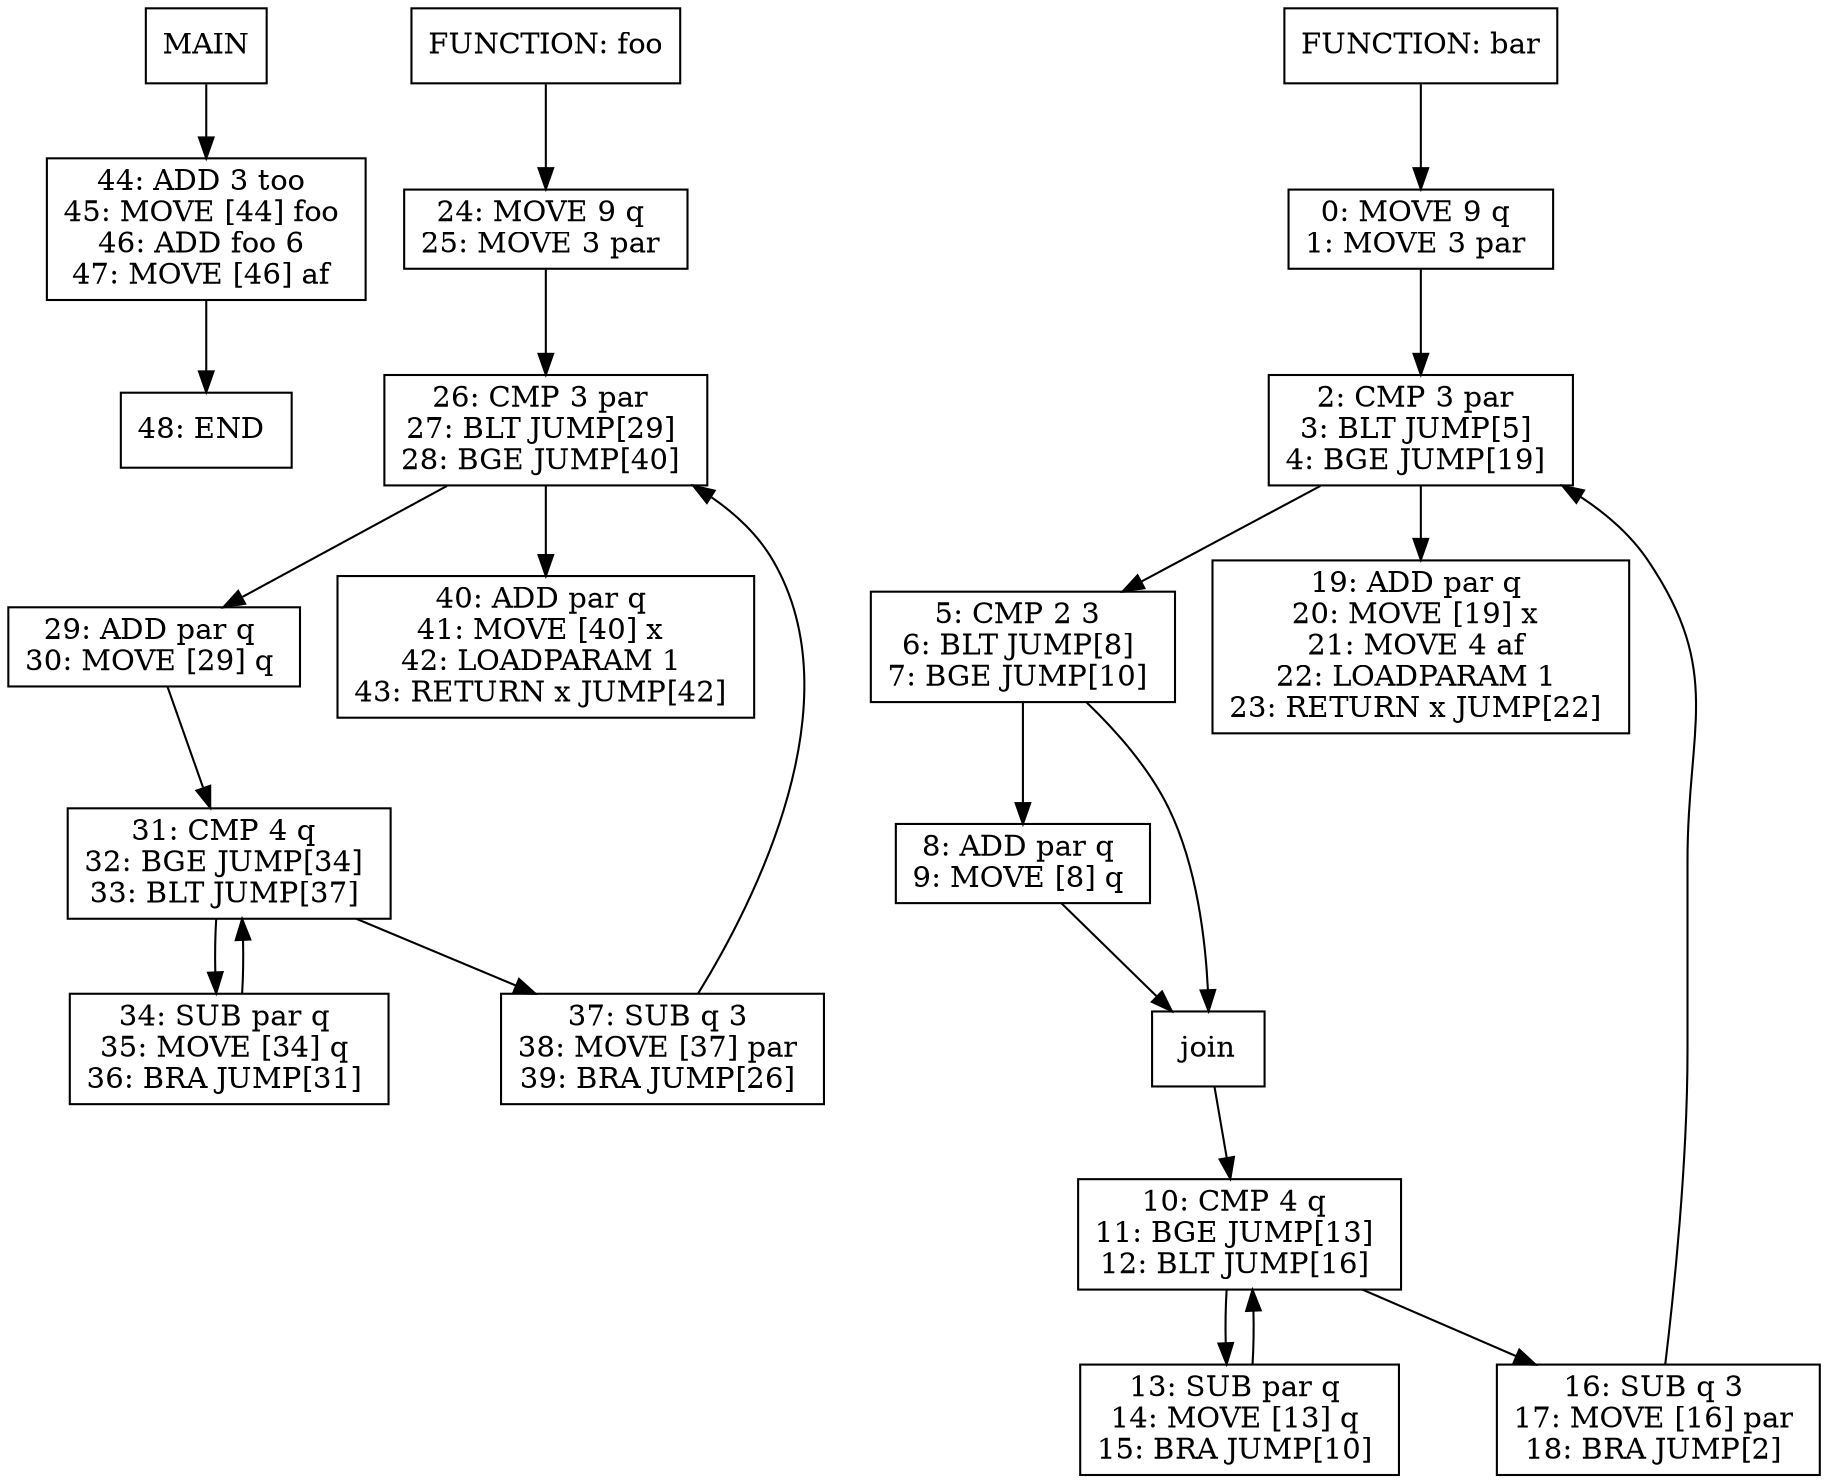 digraph test015 {
node [shape=box]
1[label="MAIN"]
1 -> 33
33[label="44: ADD 3 too 
45: MOVE [44] foo 
46: ADD foo 6 
47: MOVE [46] af 
"]
33 -> 35
35[label="48: END 
"]
20[label="FUNCTION: foo"]
20 -> 22
22[label="24: MOVE 9 q 
25: MOVE 3 par 
"]
22 -> 24
24[label="26: CMP 3 par 
27: BLT JUMP[29] 
28: BGE JUMP[40] 
"]
24 -> 26
26[label="29: ADD par q 
30: MOVE [29] q 
"]
26 -> 27
27[label="31: CMP 4 q 
32: BGE JUMP[34] 
33: BLT JUMP[37] 
"]
27 -> 29
29[label="34: SUB par q 
35: MOVE [34] q 
36: BRA JUMP[31] 
"]
29 -> 27
27 -> 28
28[label="37: SUB q 3 
38: MOVE [37] par 
39: BRA JUMP[26] 
"]
28 -> 24
24 -> 25
25[label="40: ADD par q 
41: MOVE [40] x 
42: LOADPARAM 1 
43: RETURN x JUMP[42] 
"]
4[label="FUNCTION: bar"]
4 -> 6
6[label="0: MOVE 9 q 
1: MOVE 3 par 
"]
6 -> 8
8[label="2: CMP 3 par 
3: BLT JUMP[5] 
4: BGE JUMP[19] 
"]
8 -> 10
10[label="5: CMP 2 3 
6: BLT JUMP[8] 
7: BGE JUMP[10] 
"]
10 -> 12
12[label="8: ADD par q 
9: MOVE [8] q 
"]
12 -> 11
11[label="join"]
11 -> 13
13[label="10: CMP 4 q 
11: BGE JUMP[13] 
12: BLT JUMP[16] 
"]
13 -> 15
15[label="13: SUB par q 
14: MOVE [13] q 
15: BRA JUMP[10] 
"]
15 -> 13
13 -> 14
14[label="16: SUB q 3 
17: MOVE [16] par 
18: BRA JUMP[2] 
"]
14 -> 8
10 -> 11
8 -> 9
9[label="19: ADD par q 
20: MOVE [19] x 
21: MOVE 4 af 
22: LOADPARAM 1 
23: RETURN x JUMP[22] 
"]
}
